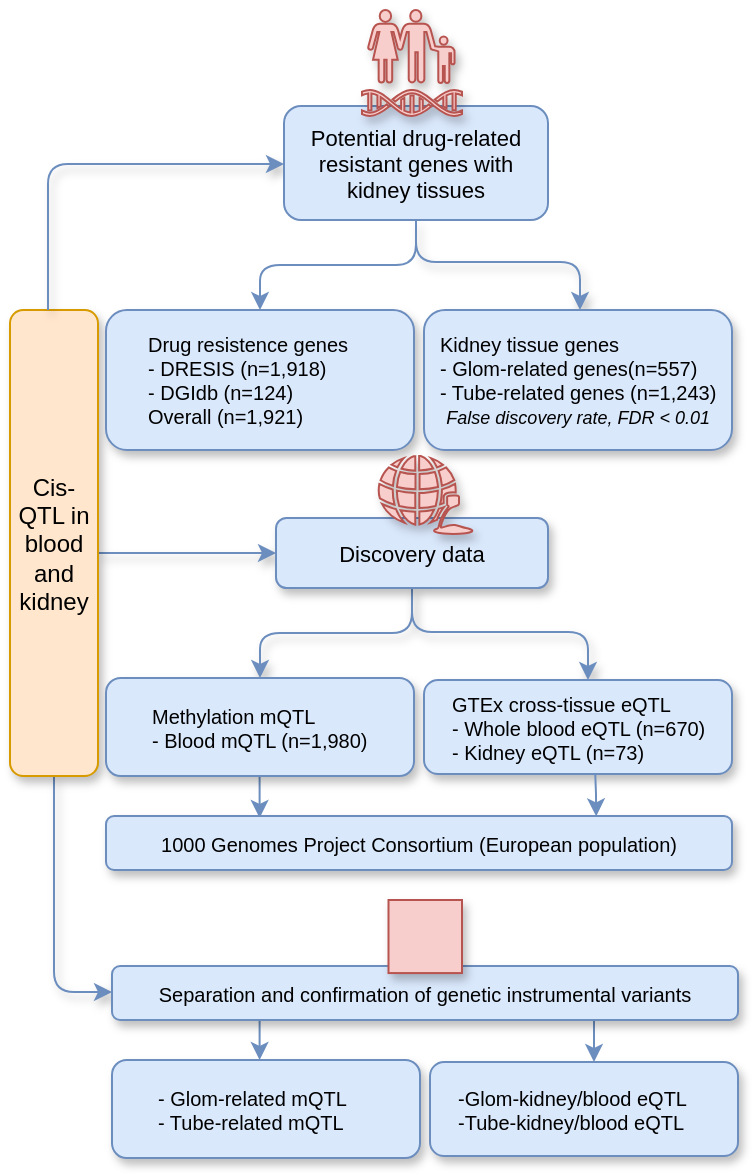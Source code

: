 <mxfile version="26.0.2">
  <diagram id="C5RBs43oDa-KdzZeNtuy" name="Page-1">
    <mxGraphModel dx="1828" dy="1013" grid="0" gridSize="10" guides="1" tooltips="1" connect="1" arrows="1" fold="1" page="1" pageScale="1" pageWidth="1169" pageHeight="827" background="#ffffff" math="0" shadow="0">
      <root>
        <mxCell id="WIyWlLk6GJQsqaUBKTNV-0" />
        <mxCell id="WIyWlLk6GJQsqaUBKTNV-1" parent="WIyWlLk6GJQsqaUBKTNV-0" />
        <mxCell id="HCpG3zF6ANzsHjrGuF-1-31" value="" style="endArrow=classic;html=1;rounded=0;hachureGap=4;fontFamily=Architects Daughter;fontSource=https%3A%2F%2Ffonts.googleapis.com%2Fcss%3Ffamily%3DArchitects%2BDaughter;fillColor=#dae8fc;strokeColor=#6c8ebf;entryX=0.783;entryY=0.007;entryDx=0;entryDy=0;entryPerimeter=0;exitX=0.556;exitY=1;exitDx=0;exitDy=0;exitPerimeter=0;" edge="1" parent="WIyWlLk6GJQsqaUBKTNV-1">
          <mxGeometry width="50" height="50" relative="1" as="geometry">
            <mxPoint x="140.8" y="516" as="sourcePoint" />
            <mxPoint x="140.8" y="537" as="targetPoint" />
            <Array as="points">
              <mxPoint x="140.8" y="526" />
            </Array>
          </mxGeometry>
        </mxCell>
        <mxCell id="HCpG3zF6ANzsHjrGuF-1-30" value="" style="endArrow=classic;html=1;rounded=0;hachureGap=4;fontFamily=Architects Daughter;fontSource=https%3A%2F%2Ffonts.googleapis.com%2Fcss%3Ffamily%3DArchitects%2BDaughter;fillColor=#dae8fc;strokeColor=#6c8ebf;entryX=0.783;entryY=0.007;entryDx=0;entryDy=0;entryPerimeter=0;exitX=0.556;exitY=1;exitDx=0;exitDy=0;exitPerimeter=0;" edge="1" parent="WIyWlLk6GJQsqaUBKTNV-1">
          <mxGeometry width="50" height="50" relative="1" as="geometry">
            <mxPoint x="308" y="517" as="sourcePoint" />
            <mxPoint x="308" y="538" as="targetPoint" />
            <Array as="points">
              <mxPoint x="308" y="527" />
            </Array>
          </mxGeometry>
        </mxCell>
        <mxCell id="HCpG3zF6ANzsHjrGuF-1-21" value="" style="endArrow=classic;html=1;rounded=0;hachureGap=4;fontFamily=Architects Daughter;fontSource=https%3A%2F%2Ffonts.googleapis.com%2Fcss%3Ffamily%3DArchitects%2BDaughter;fillColor=#dae8fc;strokeColor=#6c8ebf;entryX=0.783;entryY=0.007;entryDx=0;entryDy=0;entryPerimeter=0;exitX=0.556;exitY=1;exitDx=0;exitDy=0;exitPerimeter=0;" edge="1" parent="WIyWlLk6GJQsqaUBKTNV-1">
          <mxGeometry width="50" height="50" relative="1" as="geometry">
            <mxPoint x="140.8" y="395" as="sourcePoint" />
            <mxPoint x="140.8" y="416" as="targetPoint" />
          </mxGeometry>
        </mxCell>
        <mxCell id="HCpG3zF6ANzsHjrGuF-1-32" style="edgeStyle=orthogonalEdgeStyle;rounded=1;hachureGap=4;orthogonalLoop=1;jettySize=auto;html=1;entryX=0;entryY=0.5;entryDx=0;entryDy=0;fontFamily=Architects Daughter;fontSource=https%3A%2F%2Ffonts.googleapis.com%2Fcss%3Ffamily%3DArchitects%2BDaughter;curved=0;shadow=1;fillColor=#dae8fc;strokeColor=#6c8ebf;" edge="1" parent="WIyWlLk6GJQsqaUBKTNV-1" source="WIyWlLk6GJQsqaUBKTNV-3" target="WIyWlLk6GJQsqaUBKTNV-7">
          <mxGeometry relative="1" as="geometry">
            <Array as="points">
              <mxPoint x="100" y="284" />
            </Array>
          </mxGeometry>
        </mxCell>
        <mxCell id="HCpG3zF6ANzsHjrGuF-1-33" style="edgeStyle=orthogonalEdgeStyle;rounded=1;hachureGap=4;orthogonalLoop=1;jettySize=auto;html=1;fontFamily=Architects Daughter;fontSource=https%3A%2F%2Ffonts.googleapis.com%2Fcss%3Ffamily%3DArchitects%2BDaughter;shadow=1;curved=0;fillColor=#dae8fc;strokeColor=#6c8ebf;" edge="1" parent="WIyWlLk6GJQsqaUBKTNV-1" source="WIyWlLk6GJQsqaUBKTNV-3" target="HCpG3zF6ANzsHjrGuF-1-22">
          <mxGeometry relative="1" as="geometry">
            <Array as="points">
              <mxPoint x="38" y="503" />
            </Array>
          </mxGeometry>
        </mxCell>
        <mxCell id="WIyWlLk6GJQsqaUBKTNV-3" value="Cis-QTL in blood and kidney" style="rounded=1;whiteSpace=wrap;html=1;fontSize=12;glass=0;strokeWidth=1;shadow=1;spacing=3;fillColor=#ffe6cc;strokeColor=#d79b00;" parent="WIyWlLk6GJQsqaUBKTNV-1" vertex="1">
          <mxGeometry x="16" y="162" width="44" height="233" as="geometry" />
        </mxCell>
        <mxCell id="HCpG3zF6ANzsHjrGuF-1-11" value="" style="edgeStyle=orthogonalEdgeStyle;rounded=1;hachureGap=4;orthogonalLoop=1;jettySize=auto;html=1;fontFamily=Architects Daughter;fontSource=https%3A%2F%2Ffonts.googleapis.com%2Fcss%3Ffamily%3DArchitects%2BDaughter;shadow=1;curved=0;fillColor=#dae8fc;gradientColor=#7ea6e0;strokeColor=#6c8ebf;" edge="1" parent="WIyWlLk6GJQsqaUBKTNV-1" source="WIyWlLk6GJQsqaUBKTNV-7" target="HCpG3zF6ANzsHjrGuF-1-10">
          <mxGeometry relative="1" as="geometry" />
        </mxCell>
        <mxCell id="HCpG3zF6ANzsHjrGuF-1-18" value="" style="edgeStyle=orthogonalEdgeStyle;rounded=1;hachureGap=4;orthogonalLoop=1;jettySize=auto;html=1;fontFamily=Architects Daughter;fontSource=https%3A%2F%2Ffonts.googleapis.com%2Fcss%3Ffamily%3DArchitects%2BDaughter;shadow=1;fillColor=#dae8fc;strokeColor=#6c8ebf;curved=0;" edge="1" parent="WIyWlLk6GJQsqaUBKTNV-1" source="WIyWlLk6GJQsqaUBKTNV-7" target="HCpG3zF6ANzsHjrGuF-1-17">
          <mxGeometry relative="1" as="geometry">
            <Array as="points">
              <mxPoint x="217" y="323" />
              <mxPoint x="305" y="323" />
            </Array>
          </mxGeometry>
        </mxCell>
        <mxCell id="WIyWlLk6GJQsqaUBKTNV-7" value="Discovery data" style="rounded=1;whiteSpace=wrap;html=1;fontSize=11;glass=0;strokeWidth=1;shadow=1;fillColor=#dae8fc;strokeColor=#6c8ebf;" parent="WIyWlLk6GJQsqaUBKTNV-1" vertex="1">
          <mxGeometry x="149" y="266" width="136" height="35" as="geometry" />
        </mxCell>
        <mxCell id="FNJXxEcQ0V2-QxkDUnEU-2" value="" style="edgeStyle=orthogonalEdgeStyle;rounded=1;hachureGap=4;orthogonalLoop=1;jettySize=auto;html=1;fontFamily=Architects Daughter;fontSource=https%3A%2F%2Ffonts.googleapis.com%2Fcss%3Ffamily%3DArchitects%2BDaughter;shadow=1;curved=0;fillColor=#dae8fc;strokeColor=#6c8ebf;" parent="WIyWlLk6GJQsqaUBKTNV-1" source="WIyWlLk6GJQsqaUBKTNV-3" target="FNJXxEcQ0V2-QxkDUnEU-1" edge="1">
          <mxGeometry relative="1" as="geometry">
            <Array as="points">
              <mxPoint x="35" y="89" />
            </Array>
          </mxGeometry>
        </mxCell>
        <mxCell id="HCpG3zF6ANzsHjrGuF-1-4" value="" style="edgeStyle=orthogonalEdgeStyle;rounded=1;hachureGap=4;orthogonalLoop=1;jettySize=auto;html=1;fontFamily=Architects Daughter;fontSource=https%3A%2F%2Ffonts.googleapis.com%2Fcss%3Ffamily%3DArchitects%2BDaughter;curved=0;fillColor=#dae8fc;strokeColor=#6c8ebf;" edge="1" parent="WIyWlLk6GJQsqaUBKTNV-1" source="FNJXxEcQ0V2-QxkDUnEU-1" target="HCpG3zF6ANzsHjrGuF-1-3">
          <mxGeometry relative="1" as="geometry" />
        </mxCell>
        <mxCell id="HCpG3zF6ANzsHjrGuF-1-7" value="" style="edgeStyle=orthogonalEdgeStyle;rounded=1;hachureGap=4;orthogonalLoop=1;jettySize=auto;html=1;fontFamily=Architects Daughter;fontSource=https%3A%2F%2Ffonts.googleapis.com%2Fcss%3Ffamily%3DArchitects%2BDaughter;shadow=1;curved=0;fillColor=#dae8fc;strokeColor=#6c8ebf;" edge="1" parent="WIyWlLk6GJQsqaUBKTNV-1" source="FNJXxEcQ0V2-QxkDUnEU-1" target="HCpG3zF6ANzsHjrGuF-1-6">
          <mxGeometry relative="1" as="geometry">
            <Array as="points">
              <mxPoint x="219" y="138" />
              <mxPoint x="301" y="138" />
            </Array>
          </mxGeometry>
        </mxCell>
        <mxCell id="FNJXxEcQ0V2-QxkDUnEU-1" value="Potential drug-related resistant genes with kidney tissues" style="rounded=1;whiteSpace=wrap;html=1;fontSize=11;glass=0;strokeWidth=1;shadow=0;fillColor=#dae8fc;strokeColor=#6c8ebf;" parent="WIyWlLk6GJQsqaUBKTNV-1" vertex="1">
          <mxGeometry x="153" y="60" width="132" height="57" as="geometry" />
        </mxCell>
        <mxCell id="HCpG3zF6ANzsHjrGuF-1-0" value="" style="shape=mxgraph.signs.healthcare.genetics;html=1;pointerEvents=1;fillColor=#f8cecc;strokeColor=#b85450;verticalLabelPosition=bottom;verticalAlign=top;align=center;hachureGap=4;fontFamily=Architects Daughter;fontSource=https%3A%2F%2Ffonts.googleapis.com%2Fcss%3Ffamily%3DArchitects%2BDaughter;shadow=1;" vertex="1" parent="WIyWlLk6GJQsqaUBKTNV-1">
          <mxGeometry x="192" y="12" width="50" height="53" as="geometry" />
        </mxCell>
        <mxCell id="HCpG3zF6ANzsHjrGuF-1-3" value="&lt;div&gt;Drug resistence genes&lt;/div&gt;&lt;div&gt;- DRESIS (n=1,918)&lt;/div&gt;&lt;div&gt;&lt;span style=&quot;background-color: transparent; color: light-dark(rgb(0, 0, 0), rgb(255, 255, 255));&quot;&gt;- DGIdb (n=124)&lt;/span&gt;&lt;/div&gt;&lt;div&gt;Overall (n=1,921)&amp;nbsp;&lt;/div&gt;" style="rounded=1;whiteSpace=wrap;html=1;fontSize=10;glass=0;strokeWidth=1;shadow=1;fillColor=#dae8fc;strokeColor=#6c8ebf;align=left;spacing=21;" vertex="1" parent="WIyWlLk6GJQsqaUBKTNV-1">
          <mxGeometry x="64" y="162" width="154" height="70" as="geometry" />
        </mxCell>
        <mxCell id="HCpG3zF6ANzsHjrGuF-1-6" value="&lt;div&gt;Kidney tissue genes&lt;/div&gt;&lt;div&gt;- Glom-related genes(n=557)&amp;nbsp;&lt;/div&gt;&lt;div&gt;- Tube-related genes (n=1,243)&lt;/div&gt;&lt;div style=&quot;text-align: center;&quot;&gt;&lt;i&gt;&lt;font style=&quot;font-size: 9px;&quot;&gt;False discovery rate, FDR &amp;lt; 0.01&lt;/font&gt;&lt;/i&gt;&lt;/div&gt;" style="rounded=1;whiteSpace=wrap;html=1;fontSize=10;glass=0;strokeWidth=1;shadow=1;fillColor=#dae8fc;strokeColor=#6c8ebf;align=left;spacing=8;" vertex="1" parent="WIyWlLk6GJQsqaUBKTNV-1">
          <mxGeometry x="223" y="162" width="154" height="70" as="geometry" />
        </mxCell>
        <mxCell id="HCpG3zF6ANzsHjrGuF-1-9" style="edgeStyle=orthogonalEdgeStyle;rounded=0;sketch=1;hachureGap=4;jiggle=2;curveFitting=1;orthogonalLoop=1;jettySize=auto;html=1;exitX=0.5;exitY=1;exitDx=0;exitDy=0;fontFamily=Architects Daughter;fontSource=https%3A%2F%2Ffonts.googleapis.com%2Fcss%3Ffamily%3DArchitects%2BDaughter;" edge="1" parent="WIyWlLk6GJQsqaUBKTNV-1" source="WIyWlLk6GJQsqaUBKTNV-7" target="WIyWlLk6GJQsqaUBKTNV-7">
          <mxGeometry relative="1" as="geometry" />
        </mxCell>
        <mxCell id="HCpG3zF6ANzsHjrGuF-1-10" value="&lt;div&gt;&lt;span style=&quot;background-color: transparent;&quot;&gt;Methylation mQTL&lt;/span&gt;&lt;/div&gt;&lt;div&gt;&lt;span style=&quot;background-color: transparent; color: light-dark(rgb(0, 0, 0), rgb(255, 255, 255));&quot;&gt;- Blood mQTL (n=1,980)&lt;/span&gt;&lt;/div&gt;" style="rounded=1;whiteSpace=wrap;html=1;fontSize=10;glass=0;strokeWidth=1;shadow=1;fillColor=#dae8fc;strokeColor=#6c8ebf;align=left;spacing=23;" vertex="1" parent="WIyWlLk6GJQsqaUBKTNV-1">
          <mxGeometry x="64" y="346" width="154" height="49" as="geometry" />
        </mxCell>
        <mxCell id="HCpG3zF6ANzsHjrGuF-1-17" value="GTEx cross-tissue eQTL&lt;div&gt;- Whole blood eQTL (n=670)&lt;/div&gt;&lt;div&gt;- Kidney eQTL (n=73)&lt;/div&gt;" style="rounded=1;whiteSpace=wrap;html=1;fontSize=10;glass=0;strokeWidth=1;shadow=1;fillColor=#dae8fc;strokeColor=#6c8ebf;align=left;spacing=14;" vertex="1" parent="WIyWlLk6GJQsqaUBKTNV-1">
          <mxGeometry x="223" y="347" width="154" height="47" as="geometry" />
        </mxCell>
        <mxCell id="HCpG3zF6ANzsHjrGuF-1-19" value="1000 Genomes Project Consortium (European population)" style="rounded=1;whiteSpace=wrap;html=1;fontSize=10;glass=0;strokeWidth=1;shadow=1;fillColor=#dae8fc;strokeColor=#6c8ebf;" vertex="1" parent="WIyWlLk6GJQsqaUBKTNV-1">
          <mxGeometry x="64" y="415" width="313" height="27" as="geometry" />
        </mxCell>
        <mxCell id="HCpG3zF6ANzsHjrGuF-1-20" value="" style="endArrow=classic;html=1;rounded=0;hachureGap=4;fontFamily=Architects Daughter;fontSource=https%3A%2F%2Ffonts.googleapis.com%2Fcss%3Ffamily%3DArchitects%2BDaughter;fillColor=#dae8fc;strokeColor=#6c8ebf;entryX=0.783;entryY=0.007;entryDx=0;entryDy=0;entryPerimeter=0;exitX=0.556;exitY=1;exitDx=0;exitDy=0;exitPerimeter=0;" edge="1" parent="WIyWlLk6GJQsqaUBKTNV-1" source="HCpG3zF6ANzsHjrGuF-1-17" target="HCpG3zF6ANzsHjrGuF-1-19">
          <mxGeometry width="50" height="50" relative="1" as="geometry">
            <mxPoint x="301" y="396" as="sourcePoint" />
            <mxPoint x="351" y="346" as="targetPoint" />
            <Array as="points">
              <mxPoint x="309" y="404" />
            </Array>
          </mxGeometry>
        </mxCell>
        <mxCell id="HCpG3zF6ANzsHjrGuF-1-22" value="Separation and confirmation of genetic instrumental variants" style="rounded=1;whiteSpace=wrap;html=1;fontSize=10;glass=0;strokeWidth=1;shadow=1;fillColor=#dae8fc;strokeColor=#6c8ebf;" vertex="1" parent="WIyWlLk6GJQsqaUBKTNV-1">
          <mxGeometry x="67" y="490" width="313" height="27" as="geometry" />
        </mxCell>
        <mxCell id="HCpG3zF6ANzsHjrGuF-1-23" value="- Glom-related mQTL&amp;nbsp;&lt;div&gt;- Tube-related mQTL&lt;/div&gt;" style="rounded=1;whiteSpace=wrap;html=1;fontSize=10;glass=0;strokeWidth=1;shadow=1;fillColor=#dae8fc;strokeColor=#6c8ebf;align=left;spacing=23;" vertex="1" parent="WIyWlLk6GJQsqaUBKTNV-1">
          <mxGeometry x="67" y="537" width="154" height="49" as="geometry" />
        </mxCell>
        <mxCell id="HCpG3zF6ANzsHjrGuF-1-24" value="-Glom-kidney/blood eQTL&amp;nbsp;&lt;div&gt;-Tube-kidney/blood eQTL&lt;/div&gt;" style="rounded=1;whiteSpace=wrap;html=1;fontSize=10;glass=0;strokeWidth=1;shadow=1;fillColor=#dae8fc;strokeColor=#6c8ebf;align=left;spacing=14;" vertex="1" parent="WIyWlLk6GJQsqaUBKTNV-1">
          <mxGeometry x="226" y="538" width="154" height="47" as="geometry" />
        </mxCell>
        <mxCell id="HCpG3zF6ANzsHjrGuF-1-25" value="" style="points=[];aspect=fixed;html=1;align=center;shadow=1;dashed=0;fillColor=#f8cecc;strokeColor=#b85450;shape=mxgraph.alibaba_cloud.logic_composer;hachureGap=4;fontFamily=Architects Daughter;fontSource=https%3A%2F%2Ffonts.googleapis.com%2Fcss%3Ffamily%3DArchitects%2BDaughter;" vertex="1" parent="WIyWlLk6GJQsqaUBKTNV-1">
          <mxGeometry x="205.25" y="457" width="36.75" height="36.54" as="geometry" />
        </mxCell>
        <mxCell id="HCpG3zF6ANzsHjrGuF-1-27" value="" style="sketch=0;pointerEvents=1;shadow=1;dashed=0;html=1;strokeColor=#b85450;fillColor=#f8cecc;labelPosition=center;verticalLabelPosition=bottom;verticalAlign=top;outlineConnect=0;align=center;shape=mxgraph.office.concepts.web_conferencing;hachureGap=4;jiggle=2;curveFitting=1;fontFamily=Architects Daughter;fontSource=https%3A%2F%2Ffonts.googleapis.com%2Fcss%3Ffamily%3DArchitects%2BDaughter;" vertex="1" parent="WIyWlLk6GJQsqaUBKTNV-1">
          <mxGeometry x="200.13" y="235" width="47" height="39" as="geometry" />
        </mxCell>
      </root>
    </mxGraphModel>
  </diagram>
</mxfile>
